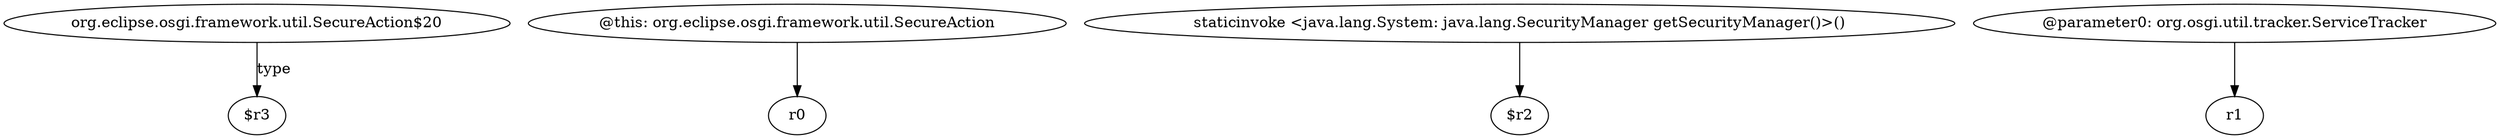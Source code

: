 digraph g {
0[label="org.eclipse.osgi.framework.util.SecureAction$20"]
1[label="$r3"]
0->1[label="type"]
2[label="@this: org.eclipse.osgi.framework.util.SecureAction"]
3[label="r0"]
2->3[label=""]
4[label="staticinvoke <java.lang.System: java.lang.SecurityManager getSecurityManager()>()"]
5[label="$r2"]
4->5[label=""]
6[label="@parameter0: org.osgi.util.tracker.ServiceTracker"]
7[label="r1"]
6->7[label=""]
}